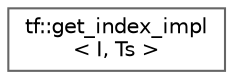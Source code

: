 digraph "类继承关系图"
{
 // LATEX_PDF_SIZE
  bgcolor="transparent";
  edge [fontname=Helvetica,fontsize=10,labelfontname=Helvetica,labelfontsize=10];
  node [fontname=Helvetica,fontsize=10,shape=box,height=0.2,width=0.4];
  rankdir="LR";
  Node0 [id="Node000000",label="tf::get_index_impl\l\< I, Ts \>",height=0.2,width=0.4,color="grey40", fillcolor="white", style="filled",URL="$structtf_1_1get__index__impl.html",tooltip=" "];
}
